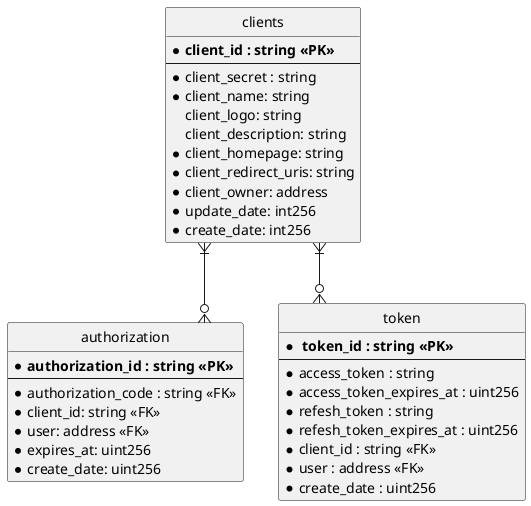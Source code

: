 @startuml
' hide the spot
hide circle

' avoid problems with angled crows feet
skinparam linetype ortho



' entity "users"  {
'     * **email : string  <<PK>>**
'     --
'     *password : string
'     *firstname: string
'     *lastname: string
'     *birthdate: string
'     *phone: string
' }


entity "clients"  {
  * **client_id : string <<PK>> **
  --
  *client_secret : string
  *client_name: string
  client_logo: string
  client_description: string
  *client_homepage: string
  *client_redirect_uris: string
  *client_owner: address
  *update_date: int256
  *create_date: int256
}


entity "authorization"  {
  * **authorization_id : string <<PK>> **
  --
  *authorization_code : string <<FK>>
  *client_id: string <<FK>>
  *user: address <<FK>>
  *expires_at: uint256
  *create_date: uint256
}

entity "token"  {
  * ** token_id : string <<PK>> **
  --
  *access_token : string
  *access_token_expires_at : uint256
  *refesh_token : string
  *refesh_token_expires_at : uint256
  *client_id : string <<FK>>
  *user : address <<FK>>
  *create_date : uint256
}



' "users" }|--o{ "clients"
' "users" }|--o{ "authorization"
' "users" }|--o{ "token"
"clients" }|--o{ "authorization"
"clients" }|--o{ "token"

@enduml
